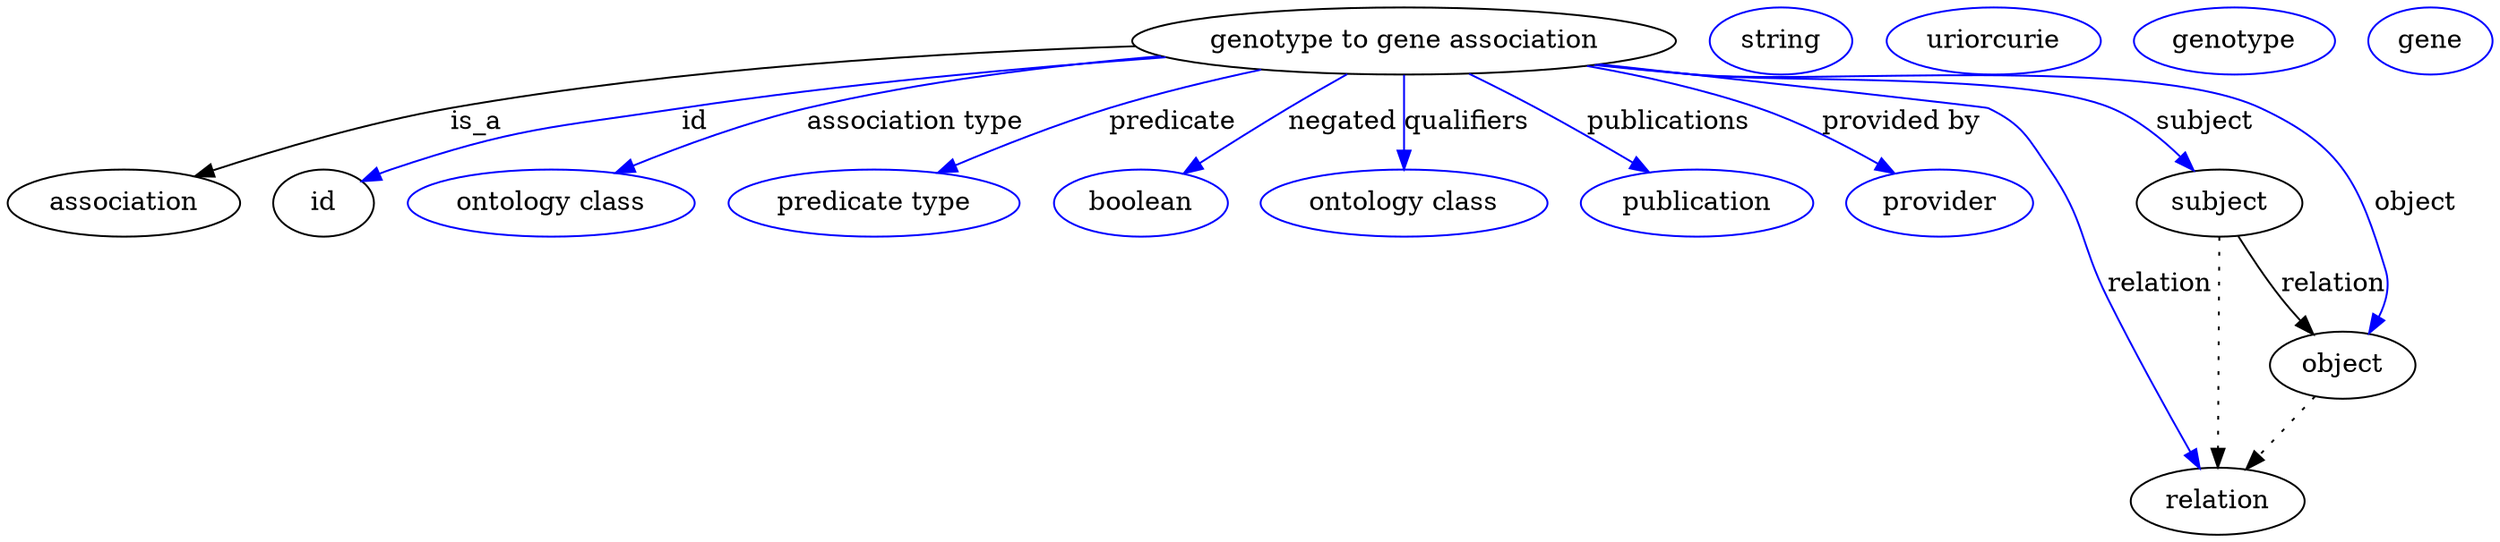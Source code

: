 digraph {
	graph [bb="0,0,1103.3,283"];
	node [label="\N"];
	"genotype to gene association"	 [height=0.5,
		label="genotype to gene association",
		pos="627.05,265",
		width=3.1233];
	association	 [height=0.5,
		pos="50.046,178",
		width=1.3902];
	"genotype to gene association" -> association	 [label=is_a,
		lp="226.05,221.5",
		pos="e,84.578,191.04 516.42,261.71 432.96,257.69 315.98,248.77 215.05,229 173.31,220.82 127.18,206.05 94.328,194.51"];
	id	 [height=0.5,
		pos="145.05,178",
		width=0.75];
	"genotype to gene association" -> id	 [color=blue,
		label=id,
		lp="327.55,221.5",
		pos="e,166,189.51 528.77,256.23 468.8,250.18 390.71,241.05 322.05,229 258.65,217.88 241.57,217.87 181.05,196 179.17,195.32 177.27,194.57 \
175.37,193.78",
		style=solid];
	"association type"	 [color=blue,
		height=0.5,
		label="ontology class",
		pos="252.05,178",
		width=1.7151];
	"genotype to gene association" -> "association type"	 [color=blue,
		label="association type",
		lp="424.05,221.5",
		pos="e,284.47,193.38 529.2,256.08 483.39,250.56 428.39,241.96 380.05,229 350.47,221.07 318.47,208.32 293.86,197.55",
		style=solid];
	predicate	 [color=blue,
		height=0.5,
		label="predicate type",
		pos="392.05,178",
		width=1.679];
	"genotype to gene association" -> predicate	 [color=blue,
		label=predicate,
		lp="532.05,221.5",
		pos="e,423.82,193.39 569.79,249.42 549.76,243.55 527.24,236.47 507.05,229 482.07,219.76 454.79,207.75 433.07,197.7",
		style=solid];
	negated	 [color=blue,
		height=0.5,
		label=boolean,
		pos="509.05,178",
		width=1.0652];
	"genotype to gene association" -> negated	 [color=blue,
		label=negated,
		lp="597.55,221.5",
		pos="e,529.73,193.25 603.17,247.39 584.31,233.49 557.93,214.04 537.89,199.27",
		style=solid];
	qualifiers	 [color=blue,
		height=0.5,
		label="ontology class",
		pos="627.05,178",
		width=1.7151];
	"genotype to gene association" -> qualifiers	 [color=blue,
		label=qualifiers,
		lp="653.05,221.5",
		pos="e,627.05,196 627.05,246.97 627.05,235.19 627.05,219.56 627.05,206.16",
		style=solid];
	publications	 [color=blue,
		height=0.5,
		label=publication,
		pos="757.05,178",
		width=1.3902];
	"genotype to gene association" -> publications	 [color=blue,
		label=publications,
		lp="737.55,221.5",
		pos="e,734.18,194.04 654.79,247.41 663.84,241.61 673.91,235.08 683.05,229 697.22,219.57 712.75,208.91 725.91,199.79",
		style=solid];
	"provided by"	 [color=blue,
		height=0.5,
		label=provider,
		pos="865.05,178",
		width=1.1193];
	"genotype to gene association" -> "provided by"	 [color=blue,
		label="provided by",
		lp="839.05,221.5",
		pos="e,842.61,193.04 700.56,251.34 724.73,245.75 751.44,238.35 775.05,229 795.47,220.91 816.93,208.9 833.77,198.57",
		style=solid];
	relation	 [height=0.5,
		pos="990.05,18",
		width=1.0471];
	"genotype to gene association" -> relation	 [color=blue,
		label=relation,
		lp="969.05,134.5",
		pos="e,983.57,35.928 709.37,252.66 722.31,250.75 735.54,248.81 748.05,247 804.9,238.77 823.76,252.81 876.05,229 896.4,219.73 900.87,214.08 \
914.05,196 932.36,170.86 963.94,88.97 980.01,45.573",
		style=solid];
	subject	 [height=0.5,
		pos="997.05,178",
		width=0.99297];
	"genotype to gene association" -> subject	 [color=blue,
		label=subject,
		lp="987.55,221.5",
		pos="e,985.21,195.34 707.34,252.39 720.91,250.45 734.87,248.58 748.05,247 792.13,241.73 906.92,248.02 947.05,229 959.3,223.19 970.21,\
213.03 978.69,203.31",
		style=solid];
	object	 [height=0.5,
		pos="1050,91",
		width=0.9027];
	"genotype to gene association" -> object	 [color=blue,
		label=object,
		lp="1079,178",
		pos="e,1060.1,108.25 706.66,252.24 720.44,250.29 734.64,248.45 748.05,247 806.29,240.69 958.11,254.08 1011,229 1052.4,209.41 1056.5,186.75 \
1066,142 1067.8,133.96 1066.4,125.37 1063.8,117.59",
		style=solid];
	association_id	 [color=blue,
		height=0.5,
		label=string,
		pos="788.05,265",
		width=0.84854];
	"genotype to gene association_relation"	 [color=blue,
		height=0.5,
		label=uriorcurie,
		pos="882.05,265",
		width=1.2638];
	subject -> relation	 [pos="e,990.84,36.223 996.26,159.96 995.05,132.35 992.73,79.375 991.29,46.525",
		style=dotted];
	subject -> object	 [label=relation,
		lp="1045,134.5",
		pos="e,1037.1,107.88 1005.7,160.2 1010.7,150.24 1017.4,137.72 1024,127 1026.3,123.39 1028.8,119.67 1031.3,116.04"];
	"genotype to gene association_subject"	 [color=blue,
		height=0.5,
		label=genotype,
		pos="988.05,265",
		width=1.1916];
	object -> relation	 [pos="e,1004,35.006 1036.4,74.435 1028.8,65.141 1019.1,53.359 1010.6,42.968",
		style=dotted];
	"genotype to gene association_object"	 [color=blue,
		height=0.5,
		label=gene,
		pos="1076,265",
		width=0.75827];
}
